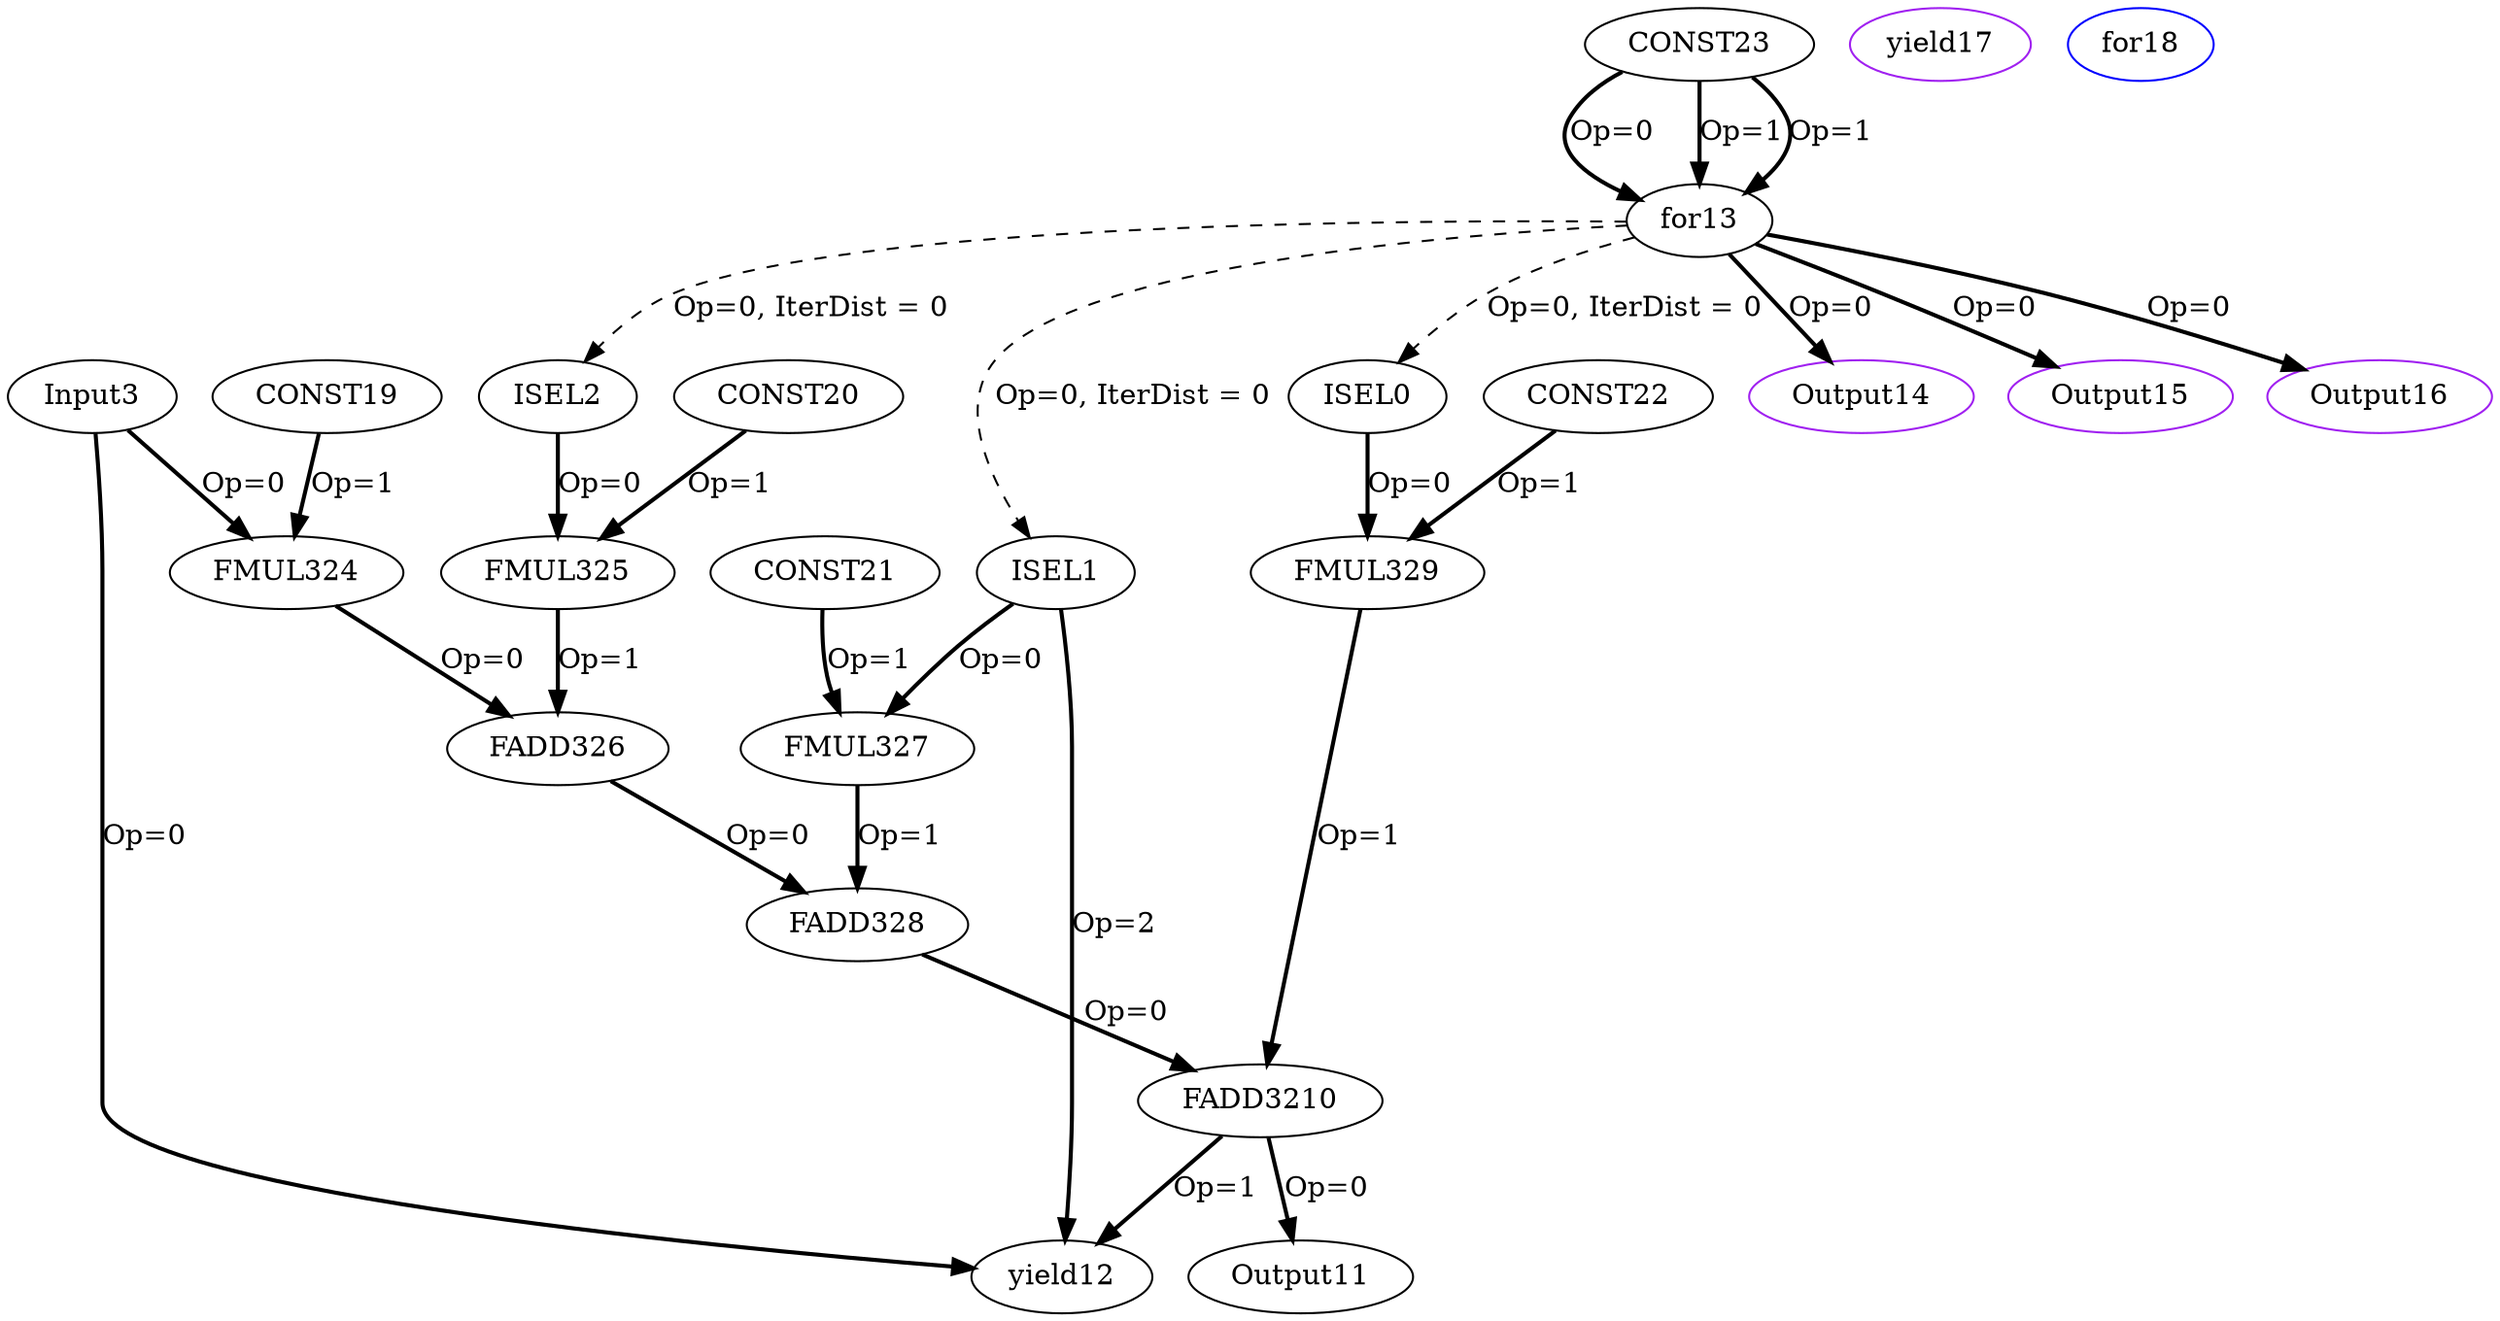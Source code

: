 Digraph G {
ISEL0[opcode = "ISEL", color = black];
ISEL1[opcode = "ISEL", color = black];
ISEL2[opcode = "ISEL", color = black];
Input3[opcode = "Input", ref_name="kernel_deriche_0_0", size="8192", offset="0,0", pattern="4,64,4,32", color = black];
FMUL324[opcode = "FMUL32", color = black];
FMUL325[opcode = "FMUL32", color = black];
FADD326[opcode = "FADD32", color = black];
FMUL327[opcode = "FMUL32", color = black];
FADD328[opcode = "FADD32", color = black];
FMUL329[opcode = "FMUL32", color = black];
FADD3210[opcode = "FADD32", color = black];
Output11[opcode = "Output", ref_name="kernel_deriche_0_1", size="8192", offset="0,0", pattern="4,64,4,32", color = black];
yield12[opcode = "yield", color = black];
for13[opcode = "for", color = black];
Output14[opcode = "Output", ref_name="kernel_deriche_0_3", size="8", offset="0,0", pattern="0,64,0,32", color = purple];
Output15[opcode = "Output", ref_name="kernel_deriche_0_4", size="8", offset="0,0", pattern="0,64,0,32", color = purple];
Output16[opcode = "Output", ref_name="kernel_deriche_0_2", size="8", offset="0,0", pattern="0,64,0,32", color = purple];
yield17[opcode = "yield", color = purple];
for18[opcode = "for", color = blue];
CONST19[opcode = "CONST", value="0xBE4135C4", color = black];
CONST20[opcode = "CONST", value="0x3DE1B54C", color = black];
CONST21[opcode = "CONST", value="0x3F5744FD", color = black];
CONST22[opcode = "CONST", value="0xBF1B4598", color = black];
CONST23[opcode = "CONST", value="0x00000000", color = black];
for13 -> ISEL0[color = black, style = dashed, operand = 0, iterdist = 0, label = "Op=0, IterDist = 0"];
for13 -> ISEL1[color = black, style = dashed, operand = 0, iterdist = 0, label = "Op=0, IterDist = 0"];
for13 -> ISEL2[color = black, style = dashed, operand = 0, iterdist = 0, label = "Op=0, IterDist = 0"];
Input3 -> FMUL324[color = black, style = bold, operand = 0, label = "Op=0"];
CONST19 -> FMUL324[color = black, style = bold, operand = 1, label = "Op=1"];
ISEL2 -> FMUL325[color = black, style = bold, operand = 0, label = "Op=0"];
CONST20 -> FMUL325[color = black, style = bold, operand = 1, label = "Op=1"];
FMUL324 -> FADD326[color = black, style = bold, operand = 0, label = "Op=0"];
FMUL325 -> FADD326[color = black, style = bold, operand = 1, label = "Op=1"];
ISEL1 -> FMUL327[color = black, style = bold, operand = 0, label = "Op=0"];
CONST21 -> FMUL327[color = black, style = bold, operand = 1, label = "Op=1"];
FADD326 -> FADD328[color = black, style = bold, operand = 0, label = "Op=0"];
FMUL327 -> FADD328[color = black, style = bold, operand = 1, label = "Op=1"];
ISEL0 -> FMUL329[color = black, style = bold, operand = 0, label = "Op=0"];
CONST22 -> FMUL329[color = black, style = bold, operand = 1, label = "Op=1"];
FADD328 -> FADD3210[color = black, style = bold, operand = 0, label = "Op=0"];
FMUL329 -> FADD3210[color = black, style = bold, operand = 1, label = "Op=1"];
FADD3210 -> Output11[color = black, style = bold, operand = 0, label = "Op=0"];
Input3 -> yield12[color = black, style = bold, operand = 0, label = "Op=0"];
FADD3210 -> yield12[color = black, style = bold, operand = 1, label = "Op=1"];
ISEL1 -> yield12[color = black, style = bold, operand = 2, label = "Op=2"];
CONST23 -> for13[color = black, style = bold, operand = 0, label = "Op=0"];
CONST23 -> for13[color = black, style = bold, operand = 1, label = "Op=1"];
CONST23 -> for13[color = black, style = bold, operand = 1, label = "Op=1"];
for13 -> Output14[color = black, style = bold, operand = 0, label = "Op=0"];
for13 -> Output15[color = black, style = bold, operand = 0, label = "Op=0"];
for13 -> Output16[color = black, style = bold, operand = 0, label = "Op=0"];
}
